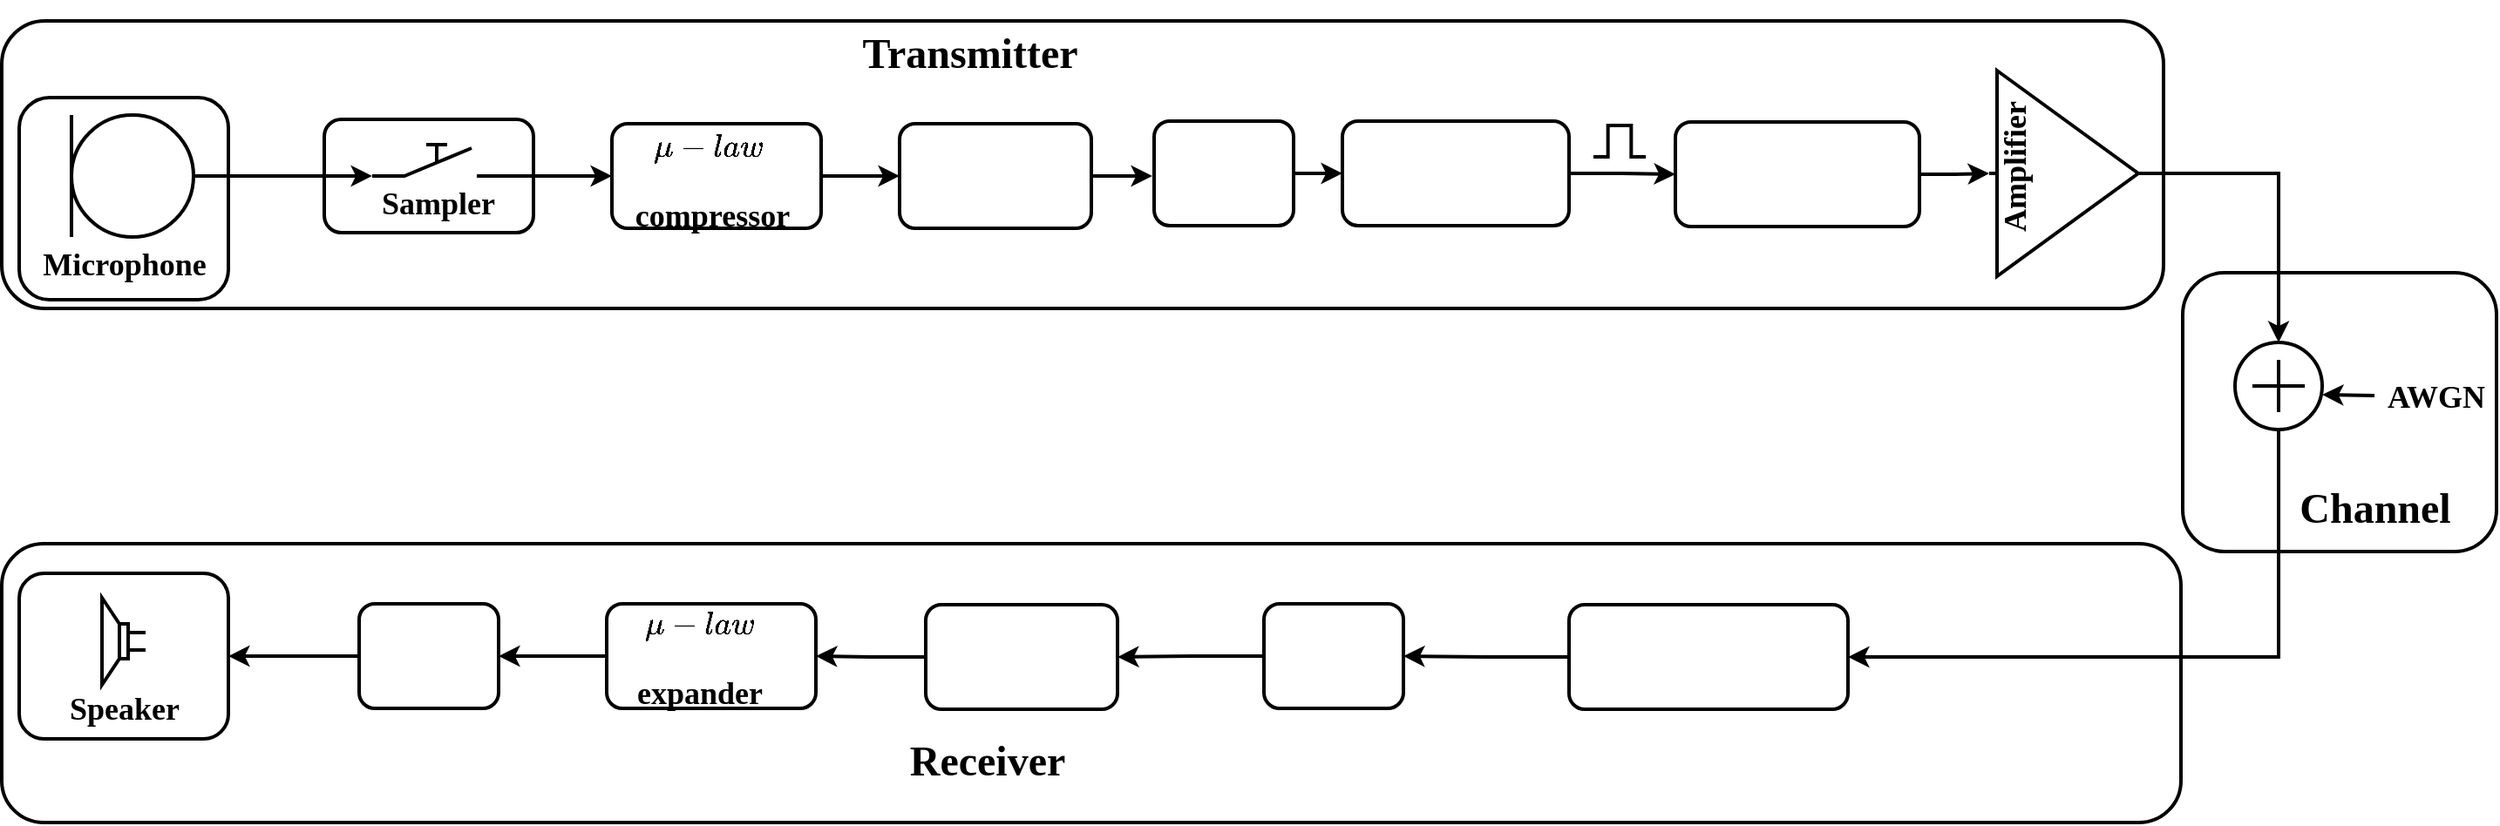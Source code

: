 <mxfile version="12.3.2" type="device" pages="1"><diagram id="KHX2ArD6BoE_JpKKLXhI" name="Page-1"><mxGraphModel dx="2258" dy="2028" grid="1" gridSize="10" guides="1" tooltips="1" connect="1" arrows="1" fold="1" page="1" pageScale="1" pageWidth="850" pageHeight="1100" math="1" shadow="0"><root><mxCell id="0"/><mxCell id="1" parent="0"/><mxCell id="3a8yT48xROdfsvQ_SXEb-38" value="" style="rounded=1;whiteSpace=wrap;html=1;strokeWidth=2;" parent="1" vertex="1"><mxGeometry y="-10" width="1240" height="165" as="geometry"/></mxCell><mxCell id="3a8yT48xROdfsvQ_SXEb-36" value="" style="rounded=1;whiteSpace=wrap;html=1;strokeWidth=2;" parent="1" vertex="1"><mxGeometry y="290" width="1250" height="160" as="geometry"/></mxCell><mxCell id="3a8yT48xROdfsvQ_SXEb-12" value="" style="rounded=1;whiteSpace=wrap;html=1;strokeWidth=2;" parent="1" vertex="1"><mxGeometry x="1251" y="134.5" width="180" height="160" as="geometry"/></mxCell><mxCell id="Vzn8XnioiNJv4LfVrrBM-8" value="" style="rounded=1;whiteSpace=wrap;html=1;strokeWidth=2;" parent="1" vertex="1"><mxGeometry x="185" y="46.5" width="120" height="65" as="geometry"/></mxCell><mxCell id="Vzn8XnioiNJv4LfVrrBM-7" value="" style="rounded=1;whiteSpace=wrap;html=1;strokeWidth=2;" parent="1" vertex="1"><mxGeometry x="10" y="34" width="120" height="116" as="geometry"/></mxCell><mxCell id="Vzn8XnioiNJv4LfVrrBM-6" value="" style="rounded=1;whiteSpace=wrap;html=1;strokeWidth=2;" parent="1" vertex="1"><mxGeometry x="10" y="307" width="120" height="95" as="geometry"/></mxCell><mxCell id="3a8yT48xROdfsvQ_SXEb-4" style="edgeStyle=orthogonalEdgeStyle;rounded=0;orthogonalLoop=1;jettySize=auto;html=1;exitX=1;exitY=0.5;exitDx=0;exitDy=0;exitPerimeter=0;entryX=0;entryY=1;entryDx=0;entryDy=0;entryPerimeter=0;strokeWidth=2;" parent="1" source="Vzn8XnioiNJv4LfVrrBM-2" target="Vzn8XnioiNJv4LfVrrBM-3" edge="1"><mxGeometry relative="1" as="geometry"><Array as="points"><mxPoint x="140" y="79"/><mxPoint x="140" y="79"/></Array></mxGeometry></mxCell><mxCell id="Vzn8XnioiNJv4LfVrrBM-2" value="" style="verticalLabelPosition=bottom;shadow=0;dashed=0;align=center;html=1;verticalAlign=top;shape=mxgraph.electrical.radio.microphone_1;strokeWidth=2;" parent="1" vertex="1"><mxGeometry x="40" y="44" width="70" height="70" as="geometry"/></mxCell><mxCell id="3a8yT48xROdfsvQ_SXEb-5" style="edgeStyle=orthogonalEdgeStyle;rounded=0;orthogonalLoop=1;jettySize=auto;html=1;exitX=1;exitY=1;exitDx=0;exitDy=0;exitPerimeter=0;entryX=0;entryY=0.5;entryDx=0;entryDy=0;strokeWidth=2;" parent="1" source="Vzn8XnioiNJv4LfVrrBM-3" target="Vzn8XnioiNJv4LfVrrBM-9" edge="1"><mxGeometry relative="1" as="geometry"><Array as="points"><mxPoint x="300" y="79"/><mxPoint x="300" y="79"/></Array></mxGeometry></mxCell><mxCell id="Vzn8XnioiNJv4LfVrrBM-3" value="" style="pointerEvents=1;verticalLabelPosition=bottom;shadow=0;dashed=0;align=center;html=1;verticalAlign=top;shape=mxgraph.electrical.electro-mechanical.manual_switch;strokeWidth=2;" parent="1" vertex="1"><mxGeometry x="212.5" y="61" width="75" height="18" as="geometry"/></mxCell><mxCell id="Vzn8XnioiNJv4LfVrrBM-4" value="" style="pointerEvents=1;verticalLabelPosition=bottom;shadow=0;dashed=0;align=center;html=1;verticalAlign=top;shape=mxgraph.electrical.waveforms.pulse_1;strokeWidth=2;" parent="1" vertex="1"><mxGeometry x="913" y="50" width="30" height="18" as="geometry"/></mxCell><mxCell id="Vzn8XnioiNJv4LfVrrBM-5" value="" style="pointerEvents=1;verticalLabelPosition=bottom;shadow=0;dashed=0;align=center;html=1;verticalAlign=top;shape=mxgraph.electrical.electro-mechanical.loudspeaker;rotation=-180;strokeWidth=2;" parent="1" vertex="1"><mxGeometry x="57.5" y="321" width="25" height="50" as="geometry"/></mxCell><mxCell id="3a8yT48xROdfsvQ_SXEb-6" style="edgeStyle=orthogonalEdgeStyle;rounded=0;orthogonalLoop=1;jettySize=auto;html=1;exitX=1;exitY=0.5;exitDx=0;exitDy=0;entryX=0;entryY=0.5;entryDx=0;entryDy=0;strokeWidth=2;" parent="1" source="Vzn8XnioiNJv4LfVrrBM-9" target="Ywiw2YTRmGL-QhGWTB-o-4" edge="1"><mxGeometry relative="1" as="geometry"/></mxCell><mxCell id="Vzn8XnioiNJv4LfVrrBM-9" value="" style="rounded=1;whiteSpace=wrap;html=1;strokeWidth=2;" parent="1" vertex="1"><mxGeometry x="350" y="49" width="120" height="60" as="geometry"/></mxCell><mxCell id="Vzn8XnioiNJv4LfVrrBM-10" value="&lt;h2&gt;&lt;font face=&quot;Times New Roman&quot;&gt;Microphone&lt;/font&gt;&lt;/h2&gt;" style="text;html=1;align=center;verticalAlign=middle;resizable=0;points=[];;autosize=1;" parent="1" vertex="1"><mxGeometry x="15" y="105" width="110" height="50" as="geometry"/></mxCell><mxCell id="Vzn8XnioiNJv4LfVrrBM-11" value="&lt;h2&gt;&lt;font face=&quot;Times New Roman&quot;&gt;Sampler&lt;/font&gt;&lt;/h2&gt;" style="text;html=1;align=center;verticalAlign=middle;resizable=0;points=[];;autosize=1;" parent="1" vertex="1"><mxGeometry x="210" y="70" width="80" height="50" as="geometry"/></mxCell><mxCell id="Vzn8XnioiNJv4LfVrrBM-13" value="&lt;h2&gt;&lt;font face=&quot;Times New Roman&quot;&gt;AWGN&lt;/font&gt;&lt;/h2&gt;" style="text;html=1;align=center;verticalAlign=middle;resizable=0;points=[];;autosize=1;" parent="1" vertex="1"><mxGeometry x="1361" y="180.5" width="70" height="50" as="geometry"/></mxCell><mxCell id="Vzn8XnioiNJv4LfVrrBM-14" value="&lt;h2&gt;&lt;font face=&quot;Times New Roman&quot;&gt;Uniform&lt;/font&gt;&lt;/h2&gt;&lt;h2&gt;&lt;font face=&quot;Times New Roman&quot;&gt;quantizer&lt;/font&gt;&lt;/h2&gt;" style="text;html=1;align=center;verticalAlign=middle;resizable=0;points=[];;autosize=1;" parent="1" vertex="1"><mxGeometry x="525" y="37.5" width="90" height="80" as="geometry"/></mxCell><mxCell id="Vzn8XnioiNJv4LfVrrBM-15" value="&lt;h2&gt;&lt;font face=&quot;Times New Roman&quot;&gt;Encoder&lt;/font&gt;&lt;/h2&gt;" style="text;html=1;align=center;verticalAlign=middle;resizable=0;points=[];;autosize=1;" parent="1" vertex="1"><mxGeometry x="661" y="50" width="80" height="50" as="geometry"/></mxCell><mxCell id="Vzn8XnioiNJv4LfVrrBM-16" value="&lt;h2&gt;&lt;font face=&quot;Times New Roman&quot;&gt;Pulse generator&lt;/font&gt;&lt;/h2&gt;" style="text;html=1;align=center;verticalAlign=middle;resizable=0;points=[];;autosize=1;" parent="1" vertex="1"><mxGeometry x="764" y="50" width="140" height="50" as="geometry"/></mxCell><mxCell id="Vzn8XnioiNJv4LfVrrBM-17" value="&lt;h2&gt;&lt;font face=&quot;Times New Roman&quot;&gt;PSK-modulator&lt;/font&gt;&lt;/h2&gt;" style="text;html=1;align=center;verticalAlign=middle;resizable=0;points=[];;autosize=1;" parent="1" vertex="1"><mxGeometry x="960" y="52.5" width="140" height="50" as="geometry"/></mxCell><mxCell id="3a8yT48xROdfsvQ_SXEb-7" style="edgeStyle=orthogonalEdgeStyle;rounded=0;orthogonalLoop=1;jettySize=auto;html=1;exitX=1;exitY=0.5;exitDx=0;exitDy=0;strokeWidth=2;" parent="1" source="Ywiw2YTRmGL-QhGWTB-o-4" edge="1"><mxGeometry relative="1" as="geometry"><mxPoint x="660" y="79" as="targetPoint"/></mxGeometry></mxCell><mxCell id="Ywiw2YTRmGL-QhGWTB-o-4" value="" style="rounded=1;whiteSpace=wrap;html=1;strokeWidth=2;" parent="1" vertex="1"><mxGeometry x="515" y="49" width="110" height="60" as="geometry"/></mxCell><mxCell id="3a8yT48xROdfsvQ_SXEb-8" style="edgeStyle=orthogonalEdgeStyle;rounded=0;orthogonalLoop=1;jettySize=auto;html=1;exitX=1;exitY=0.5;exitDx=0;exitDy=0;entryX=0;entryY=0.5;entryDx=0;entryDy=0;strokeWidth=2;" parent="1" source="Ywiw2YTRmGL-QhGWTB-o-5" target="Ywiw2YTRmGL-QhGWTB-o-6" edge="1"><mxGeometry relative="1" as="geometry"/></mxCell><mxCell id="Ywiw2YTRmGL-QhGWTB-o-5" value="" style="rounded=1;whiteSpace=wrap;html=1;strokeWidth=2;" parent="1" vertex="1"><mxGeometry x="661" y="47.5" width="80" height="60" as="geometry"/></mxCell><mxCell id="3a8yT48xROdfsvQ_SXEb-9" style="edgeStyle=orthogonalEdgeStyle;rounded=0;orthogonalLoop=1;jettySize=auto;html=1;exitX=1;exitY=0.5;exitDx=0;exitDy=0;entryX=0;entryY=0.5;entryDx=0;entryDy=0;strokeWidth=2;" parent="1" source="Ywiw2YTRmGL-QhGWTB-o-6" target="Ywiw2YTRmGL-QhGWTB-o-7" edge="1"><mxGeometry relative="1" as="geometry"/></mxCell><mxCell id="Ywiw2YTRmGL-QhGWTB-o-6" value="" style="rounded=1;whiteSpace=wrap;html=1;strokeWidth=2;" parent="1" vertex="1"><mxGeometry x="769" y="47.5" width="130" height="60" as="geometry"/></mxCell><mxCell id="3a8yT48xROdfsvQ_SXEb-10" style="edgeStyle=orthogonalEdgeStyle;rounded=0;orthogonalLoop=1;jettySize=auto;html=1;entryX=0.5;entryY=0;entryDx=0;entryDy=0;entryPerimeter=0;strokeWidth=2;exitX=1;exitY=0.5;exitDx=0;exitDy=0;exitPerimeter=0;" parent="1" source="9EOK5KbGxgReWMzhjXeh-1" target="3a8yT48xROdfsvQ_SXEb-3" edge="1"><mxGeometry relative="1" as="geometry"><mxPoint x="1350" y="20" as="sourcePoint"/></mxGeometry></mxCell><mxCell id="9EOK5KbGxgReWMzhjXeh-2" style="edgeStyle=orthogonalEdgeStyle;rounded=0;orthogonalLoop=1;jettySize=auto;html=1;exitX=1;exitY=0.5;exitDx=0;exitDy=0;entryX=0;entryY=0.5;entryDx=0;entryDy=0;entryPerimeter=0;strokeWidth=2;" edge="1" parent="1" source="Ywiw2YTRmGL-QhGWTB-o-7" target="9EOK5KbGxgReWMzhjXeh-1"><mxGeometry relative="1" as="geometry"/></mxCell><mxCell id="Ywiw2YTRmGL-QhGWTB-o-7" value="" style="rounded=1;whiteSpace=wrap;html=1;strokeWidth=2;" parent="1" vertex="1"><mxGeometry x="960" y="48" width="140" height="60" as="geometry"/></mxCell><mxCell id="3a8yT48xROdfsvQ_SXEb-13" style="edgeStyle=orthogonalEdgeStyle;rounded=0;orthogonalLoop=1;jettySize=auto;html=1;exitX=0.5;exitY=1;exitDx=0;exitDy=0;exitPerimeter=0;strokeWidth=2;entryX=1;entryY=0.5;entryDx=0;entryDy=0;" parent="1" source="3a8yT48xROdfsvQ_SXEb-3" target="3a8yT48xROdfsvQ_SXEb-17" edge="1"><mxGeometry relative="1" as="geometry"><mxPoint x="1180" y="359.5" as="targetPoint"/></mxGeometry></mxCell><mxCell id="3a8yT48xROdfsvQ_SXEb-3" value="" style="verticalLabelPosition=bottom;shadow=0;dashed=0;align=center;html=1;verticalAlign=top;shape=mxgraph.electrical.abstract.summation_point;strokeWidth=2;" parent="1" vertex="1"><mxGeometry x="1281" y="174.5" width="50" height="50" as="geometry"/></mxCell><mxCell id="Vzn8XnioiNJv4LfVrrBM-12" value="&lt;h2&gt;&lt;font face=&quot;Times New Roman&quot;&gt;$$\mu-law$$&amp;nbsp;compressor&lt;/font&gt;&lt;/h2&gt;" style="text;html=1;align=center;verticalAlign=middle;resizable=0;points=[];;autosize=1;" parent="1" vertex="1"><mxGeometry x="300" y="56" width="210" height="50" as="geometry"/></mxCell><mxCell id="3a8yT48xROdfsvQ_SXEb-11" value="" style="endArrow=classic;html=1;strokeWidth=2;" parent="1" source="Vzn8XnioiNJv4LfVrrBM-13" edge="1"><mxGeometry width="50" height="50" relative="1" as="geometry"><mxPoint x="161" y="404.5" as="sourcePoint"/><mxPoint x="1331" y="204.5" as="targetPoint"/></mxGeometry></mxCell><mxCell id="3a8yT48xROdfsvQ_SXEb-14" value="&lt;h1&gt;&lt;font face=&quot;Times New Roman&quot;&gt;Channel&lt;/font&gt;&lt;/h1&gt;" style="text;html=1;align=center;verticalAlign=middle;resizable=0;points=[];;autosize=1;" parent="1" vertex="1"><mxGeometry x="1311" y="244.5" width="100" height="50" as="geometry"/></mxCell><mxCell id="3a8yT48xROdfsvQ_SXEb-16" value="&lt;h2&gt;&lt;font face=&quot;Times New Roman&quot;&gt;PSK-demodulator&lt;/font&gt;&lt;/h2&gt;" style="text;html=1;align=center;verticalAlign=middle;resizable=0;points=[];;autosize=1;" parent="1" vertex="1"><mxGeometry x="899" y="325" width="160" height="50" as="geometry"/></mxCell><mxCell id="3a8yT48xROdfsvQ_SXEb-21" style="edgeStyle=orthogonalEdgeStyle;rounded=0;orthogonalLoop=1;jettySize=auto;html=1;exitX=0;exitY=0.5;exitDx=0;exitDy=0;entryX=1;entryY=0.5;entryDx=0;entryDy=0;strokeWidth=2;" parent="1" source="3a8yT48xROdfsvQ_SXEb-17" target="3a8yT48xROdfsvQ_SXEb-20" edge="1"><mxGeometry relative="1" as="geometry"/></mxCell><mxCell id="3a8yT48xROdfsvQ_SXEb-17" value="" style="rounded=1;whiteSpace=wrap;html=1;strokeWidth=2;" parent="1" vertex="1"><mxGeometry x="899" y="325" width="160" height="60" as="geometry"/></mxCell><mxCell id="3a8yT48xROdfsvQ_SXEb-19" value="&lt;h2&gt;&lt;font face=&quot;Times New Roman&quot;&gt;Decoder&lt;/font&gt;&lt;/h2&gt;" style="text;html=1;align=center;verticalAlign=middle;resizable=0;points=[];;autosize=1;" parent="1" vertex="1"><mxGeometry x="724" y="327" width="80" height="50" as="geometry"/></mxCell><mxCell id="3a8yT48xROdfsvQ_SXEb-24" style="edgeStyle=orthogonalEdgeStyle;rounded=0;orthogonalLoop=1;jettySize=auto;html=1;exitX=0;exitY=0.5;exitDx=0;exitDy=0;entryX=1;entryY=0.5;entryDx=0;entryDy=0;strokeWidth=2;" parent="1" source="3a8yT48xROdfsvQ_SXEb-20" target="3a8yT48xROdfsvQ_SXEb-23" edge="1"><mxGeometry relative="1" as="geometry"/></mxCell><mxCell id="3a8yT48xROdfsvQ_SXEb-20" value="" style="rounded=1;whiteSpace=wrap;html=1;strokeWidth=2;" parent="1" vertex="1"><mxGeometry x="724" y="324.5" width="80" height="60" as="geometry"/></mxCell><mxCell id="3a8yT48xROdfsvQ_SXEb-22" value="&lt;h2&gt;&lt;font face=&quot;Times New Roman&quot;&gt;Dequantizer&lt;/font&gt;&lt;/h2&gt;" style="text;html=1;align=center;verticalAlign=middle;resizable=0;points=[];;autosize=1;" parent="1" vertex="1"><mxGeometry x="530" y="330" width="110" height="50" as="geometry"/></mxCell><mxCell id="3a8yT48xROdfsvQ_SXEb-30" style="edgeStyle=orthogonalEdgeStyle;rounded=0;orthogonalLoop=1;jettySize=auto;html=1;exitX=0;exitY=0.5;exitDx=0;exitDy=0;entryX=1;entryY=0.5;entryDx=0;entryDy=0;strokeWidth=2;" parent="1" source="3a8yT48xROdfsvQ_SXEb-23" target="3a8yT48xROdfsvQ_SXEb-28" edge="1"><mxGeometry relative="1" as="geometry"/></mxCell><mxCell id="3a8yT48xROdfsvQ_SXEb-23" value="" style="rounded=1;whiteSpace=wrap;html=1;strokeWidth=2;" parent="1" vertex="1"><mxGeometry x="530" y="325" width="110" height="60" as="geometry"/></mxCell><mxCell id="3a8yT48xROdfsvQ_SXEb-33" style="edgeStyle=orthogonalEdgeStyle;rounded=0;orthogonalLoop=1;jettySize=auto;html=1;exitX=0;exitY=0.5;exitDx=0;exitDy=0;entryX=1;entryY=0.5;entryDx=0;entryDy=0;strokeWidth=2;" parent="1" source="3a8yT48xROdfsvQ_SXEb-28" target="3a8yT48xROdfsvQ_SXEb-32" edge="1"><mxGeometry relative="1" as="geometry"><mxPoint x="313" y="354.5" as="targetPoint"/></mxGeometry></mxCell><mxCell id="3a8yT48xROdfsvQ_SXEb-28" value="" style="rounded=1;whiteSpace=wrap;html=1;strokeWidth=2;" parent="1" vertex="1"><mxGeometry x="347" y="324.5" width="120" height="60" as="geometry"/></mxCell><mxCell id="3a8yT48xROdfsvQ_SXEb-29" value="&lt;h2&gt;&lt;font face=&quot;Times New Roman&quot;&gt;$$\mu-law$$ expander&lt;/font&gt;&lt;/h2&gt;" style="text;html=1;align=center;verticalAlign=middle;resizable=0;points=[];;autosize=1;" parent="1" vertex="1"><mxGeometry x="305" y="330" width="190" height="50" as="geometry"/></mxCell><mxCell id="3a8yT48xROdfsvQ_SXEb-31" value="&lt;h2&gt;&lt;font face=&quot;Times New Roman&quot;&gt;LPF&lt;/font&gt;&lt;/h2&gt;" style="text;html=1;align=center;verticalAlign=middle;resizable=0;points=[];;autosize=1;" parent="1" vertex="1"><mxGeometry x="220" y="327" width="50" height="50" as="geometry"/></mxCell><mxCell id="3a8yT48xROdfsvQ_SXEb-34" style="edgeStyle=orthogonalEdgeStyle;rounded=0;orthogonalLoop=1;jettySize=auto;html=1;exitX=0;exitY=0.5;exitDx=0;exitDy=0;entryX=1;entryY=0.5;entryDx=0;entryDy=0;strokeWidth=2;" parent="1" source="3a8yT48xROdfsvQ_SXEb-32" target="Vzn8XnioiNJv4LfVrrBM-6" edge="1"><mxGeometry relative="1" as="geometry"/></mxCell><mxCell id="3a8yT48xROdfsvQ_SXEb-32" value="" style="rounded=1;whiteSpace=wrap;html=1;strokeWidth=2;" parent="1" vertex="1"><mxGeometry x="205" y="324.5" width="80" height="60" as="geometry"/></mxCell><mxCell id="3a8yT48xROdfsvQ_SXEb-35" value="&lt;h2&gt;&lt;font face=&quot;Times New Roman&quot;&gt;Speaker&lt;/font&gt;&lt;/h2&gt;" style="text;html=1;align=center;verticalAlign=middle;resizable=0;points=[];;autosize=1;" parent="1" vertex="1"><mxGeometry x="30" y="359.5" width="80" height="50" as="geometry"/></mxCell><mxCell id="3a8yT48xROdfsvQ_SXEb-37" value="&lt;h1&gt;&lt;font face=&quot;Times New Roman&quot;&gt;Receiver&lt;/font&gt;&lt;/h1&gt;" style="text;html=1;align=center;verticalAlign=middle;resizable=0;points=[];;autosize=1;" parent="1" vertex="1"><mxGeometry x="515" y="390" width="100" height="50" as="geometry"/></mxCell><mxCell id="3a8yT48xROdfsvQ_SXEb-39" value="&lt;h1&gt;&lt;font face=&quot;Times New Roman&quot;&gt;Transmitter&lt;/font&gt;&lt;/h1&gt;" style="text;html=1;align=center;verticalAlign=middle;resizable=0;points=[];;autosize=1;" parent="1" vertex="1"><mxGeometry x="485" y="-16" width="140" height="50" as="geometry"/></mxCell><mxCell id="9EOK5KbGxgReWMzhjXeh-1" value="" style="verticalLabelPosition=bottom;shadow=0;dashed=0;align=center;html=1;verticalAlign=top;shape=mxgraph.electrical.abstract.amplifier;strokeWidth=2;" vertex="1" parent="1"><mxGeometry x="1140" y="18.5" width="90" height="118" as="geometry"/></mxCell><mxCell id="9EOK5KbGxgReWMzhjXeh-3" value="&lt;h2&gt;&lt;font face=&quot;Times New Roman&quot;&gt;Amplifier&lt;/font&gt;&lt;/h2&gt;" style="text;html=1;align=center;verticalAlign=middle;resizable=0;points=[];;autosize=1;rotation=-90;" vertex="1" parent="1"><mxGeometry x="1110" y="49" width="90" height="50" as="geometry"/></mxCell></root></mxGraphModel></diagram></mxfile>